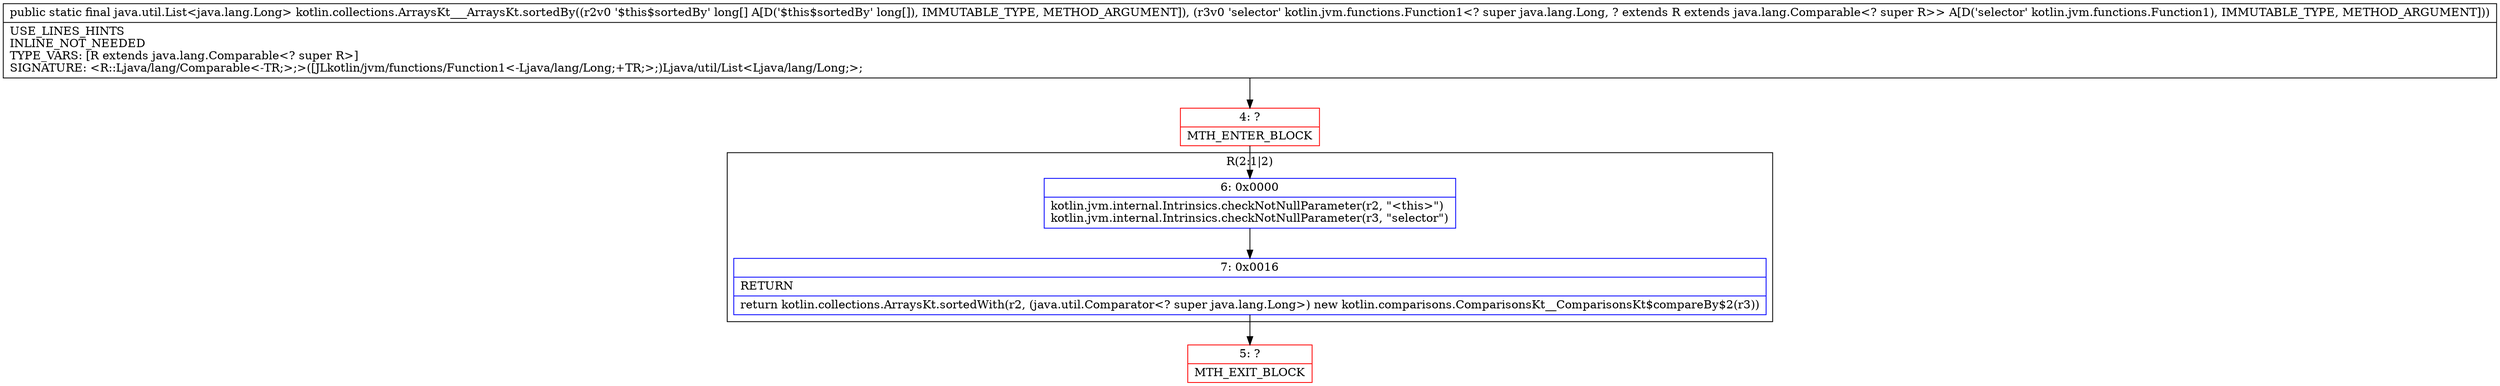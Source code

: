 digraph "CFG forkotlin.collections.ArraysKt___ArraysKt.sortedBy([JLkotlin\/jvm\/functions\/Function1;)Ljava\/util\/List;" {
subgraph cluster_Region_1832725690 {
label = "R(2:1|2)";
node [shape=record,color=blue];
Node_6 [shape=record,label="{6\:\ 0x0000|kotlin.jvm.internal.Intrinsics.checkNotNullParameter(r2, \"\<this\>\")\lkotlin.jvm.internal.Intrinsics.checkNotNullParameter(r3, \"selector\")\l}"];
Node_7 [shape=record,label="{7\:\ 0x0016|RETURN\l|return kotlin.collections.ArraysKt.sortedWith(r2, (java.util.Comparator\<? super java.lang.Long\>) new kotlin.comparisons.ComparisonsKt__ComparisonsKt$compareBy$2(r3))\l}"];
}
Node_4 [shape=record,color=red,label="{4\:\ ?|MTH_ENTER_BLOCK\l}"];
Node_5 [shape=record,color=red,label="{5\:\ ?|MTH_EXIT_BLOCK\l}"];
MethodNode[shape=record,label="{public static final java.util.List\<java.lang.Long\> kotlin.collections.ArraysKt___ArraysKt.sortedBy((r2v0 '$this$sortedBy' long[] A[D('$this$sortedBy' long[]), IMMUTABLE_TYPE, METHOD_ARGUMENT]), (r3v0 'selector' kotlin.jvm.functions.Function1\<? super java.lang.Long, ? extends R extends java.lang.Comparable\<? super R\>\> A[D('selector' kotlin.jvm.functions.Function1), IMMUTABLE_TYPE, METHOD_ARGUMENT]))  | USE_LINES_HINTS\lINLINE_NOT_NEEDED\lTYPE_VARS: [R extends java.lang.Comparable\<? super R\>]\lSIGNATURE: \<R::Ljava\/lang\/Comparable\<\-TR;\>;\>([JLkotlin\/jvm\/functions\/Function1\<\-Ljava\/lang\/Long;+TR;\>;)Ljava\/util\/List\<Ljava\/lang\/Long;\>;\l}"];
MethodNode -> Node_4;Node_6 -> Node_7;
Node_7 -> Node_5;
Node_4 -> Node_6;
}

